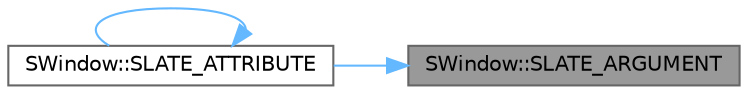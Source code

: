 digraph "SWindow::SLATE_ARGUMENT"
{
 // INTERACTIVE_SVG=YES
 // LATEX_PDF_SIZE
  bgcolor="transparent";
  edge [fontname=Helvetica,fontsize=10,labelfontname=Helvetica,labelfontsize=10];
  node [fontname=Helvetica,fontsize=10,shape=box,height=0.2,width=0.4];
  rankdir="RL";
  Node1 [id="Node000001",label="SWindow::SLATE_ARGUMENT",height=0.2,width=0.4,color="gray40", fillcolor="grey60", style="filled", fontcolor="black",tooltip="Type of this window."];
  Node1 -> Node2 [id="edge1_Node000001_Node000002",dir="back",color="steelblue1",style="solid",tooltip=" "];
  Node2 [id="Node000002",label="SWindow::SLATE_ATTRIBUTE",height=0.2,width=0.4,color="grey40", fillcolor="white", style="filled",URL="$d8/d74/classSWindow.html#ac1f1012dde167914ac053cb1033b0552",tooltip="Title of the window."];
  Node2 -> Node2 [id="edge2_Node000002_Node000002",dir="back",color="steelblue1",style="solid",tooltip=" "];
}
